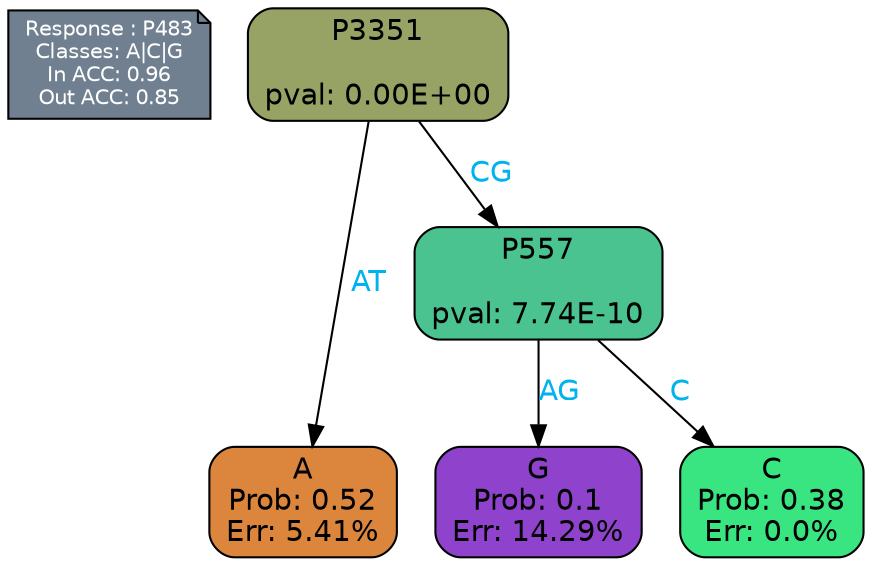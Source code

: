 digraph Tree {
node [shape=box, style="filled, rounded", color="black", fontname=helvetica] ;
graph [ranksep=equally, splines=polylines, bgcolor=transparent, dpi=600] ;
edge [fontname=helvetica] ;
LEGEND [label="Response : P483
Classes: A|C|G
In ACC: 0.96
Out ACC: 0.85
",shape=note,align=left,style=filled,fillcolor="slategray",fontcolor="white",fontsize=10];1 [label="P3351

pval: 0.00E+00", fillcolor="#96a364"] ;
2 [label="A
Prob: 0.52
Err: 5.41%", fillcolor="#db863c"] ;
3 [label="P557

pval: 7.74E-10", fillcolor="#4ac390"] ;
4 [label="G
Prob: 0.1
Err: 14.29%", fillcolor="#8f43cc"] ;
5 [label="C
Prob: 0.38
Err: 0.0%", fillcolor="#39e581"] ;
1 -> 2 [label="AT",fontcolor=deepskyblue2] ;
1 -> 3 [label="CG",fontcolor=deepskyblue2] ;
3 -> 4 [label="AG",fontcolor=deepskyblue2] ;
3 -> 5 [label="C",fontcolor=deepskyblue2] ;
{rank = same; 2;4;5;}{rank = same; LEGEND;1;}}